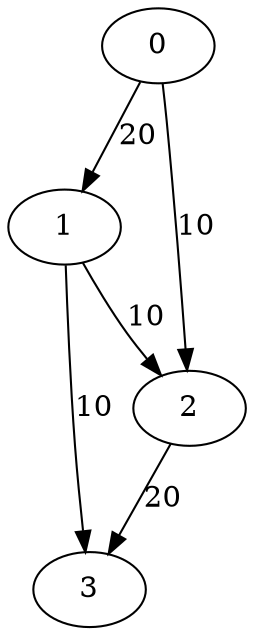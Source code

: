 digraph {
	0 -> 1 [label="20"];
	0 -> 2 [label="10"];
	1 -> 2 [label="10"];
	1 -> 3 [label="10"];
	2 -> 3 [label="20"];
}
